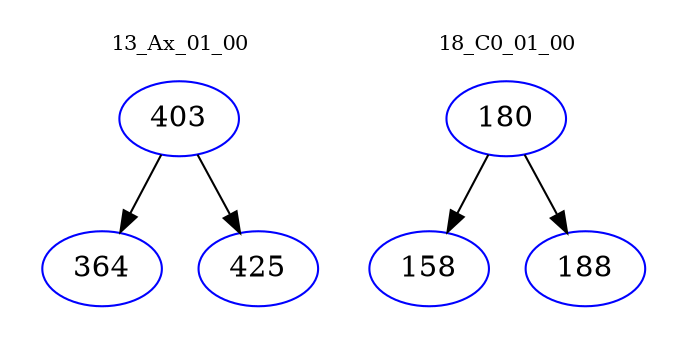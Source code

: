 digraph{
subgraph cluster_0 {
color = white
label = "13_Ax_01_00";
fontsize=10;
T0_403 [label="403", color="blue"]
T0_403 -> T0_364 [color="black"]
T0_364 [label="364", color="blue"]
T0_403 -> T0_425 [color="black"]
T0_425 [label="425", color="blue"]
}
subgraph cluster_1 {
color = white
label = "18_C0_01_00";
fontsize=10;
T1_180 [label="180", color="blue"]
T1_180 -> T1_158 [color="black"]
T1_158 [label="158", color="blue"]
T1_180 -> T1_188 [color="black"]
T1_188 [label="188", color="blue"]
}
}

